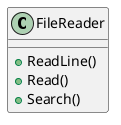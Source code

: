 @startuml single-responsibility
class FileReader{
    + ReadLine()
    + Read()
    + Search()
}
@enduml

@startuml liskov
interface DataSource {
    + NextElement()
}
class Database {
    + OpenConnection()
    + NextElement()
}

DataSource <|.. Database
@enduml

@startuml interface-segregation
interface FileIO {
    + Read()
    + ReadLine()
    + Write()
    + WriteLine()
}

FileIO -- ReportWriter
@enduml

@startuml dependency-inversion
Model -- JSONParser
@enduml